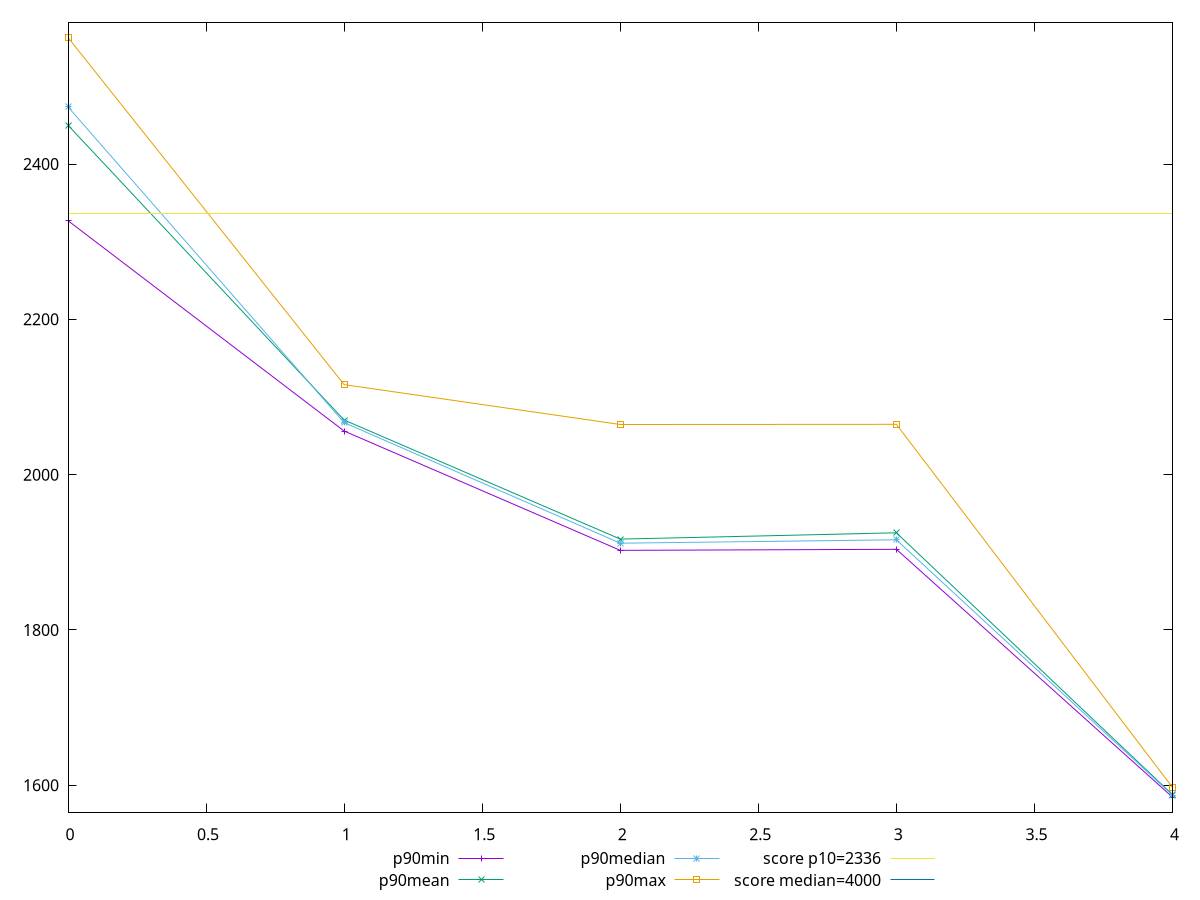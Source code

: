 reset

$p90Min <<EOF
0 2327.1110000000003
1 2056.13
2 1902.4739999999997
3 1903.8154999999997
4 1584.5865
EOF

$p90Mean <<EOF
0 2450.102731382978
1 2070.342460106383
2 1916.9673249999998
3 1925.0974776595745
4 1587.7772436170208
EOF

$p90Median <<EOF
0 2473.6515
1 2067.002
2 1911.696
3 1916.0898249999998
4 1587.124275
EOF

$p90Max <<EOF
0 2563.0814999999993
1 2115.9205
2 2064.5838999999996
3 2064.81205
4 1597.1285
EOF

set key outside below
set xrange [0:4]
set yrange [1565.0166:2582.6513999999993]
set trange [1565.0166:2582.6513999999993]
set terminal svg size 640, 560 enhanced background rgb 'white'
set output "report_00026_2021-02-22T21:38:55.199Z/first-meaningful-paint/progression/value.svg"

plot $p90Min title "p90min" with linespoints, \
     $p90Mean title "p90mean" with linespoints, \
     $p90Median title "p90median" with linespoints, \
     $p90Max title "p90max" with linespoints, \
     2336 title "score p10=2336", \
     4000 title "score median=4000"

reset
